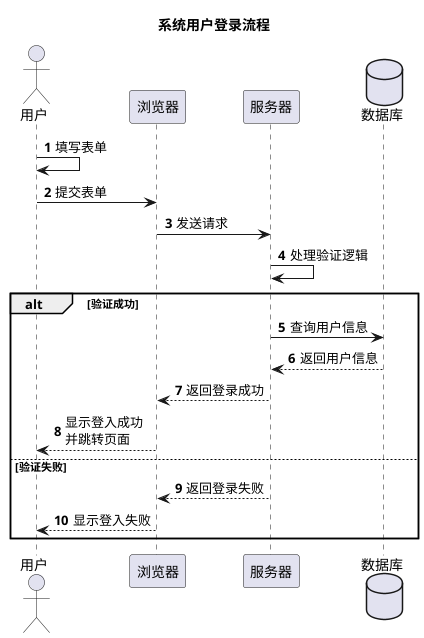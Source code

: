 @startuml
'https://plantuml.com/sequence-diagram
title 系统用户登录流程
autonumber
skinparam responseMessageBelowArrow true

actor 用户
participant 浏览器
participant 服务器
database 数据库

用户 -> 用户: 填写表单
用户 -> 浏览器: 提交表单
浏览器 -> 服务器: 发送请求
服务器 -> 服务器: 处理验证逻辑
alt 验证成功
    服务器 -> 数据库: 查询用户信息
    数据库 --> 服务器: 返回用户信息
    服务器 --> 浏览器: 返回登录成功
    浏览器 --> 用户: 显示登入成功\n并跳转页面
else 验证失败
    服务器 ---> 浏览器: 返回登录失败
    浏览器 --> 用户: 显示登入失败
end

@enduml